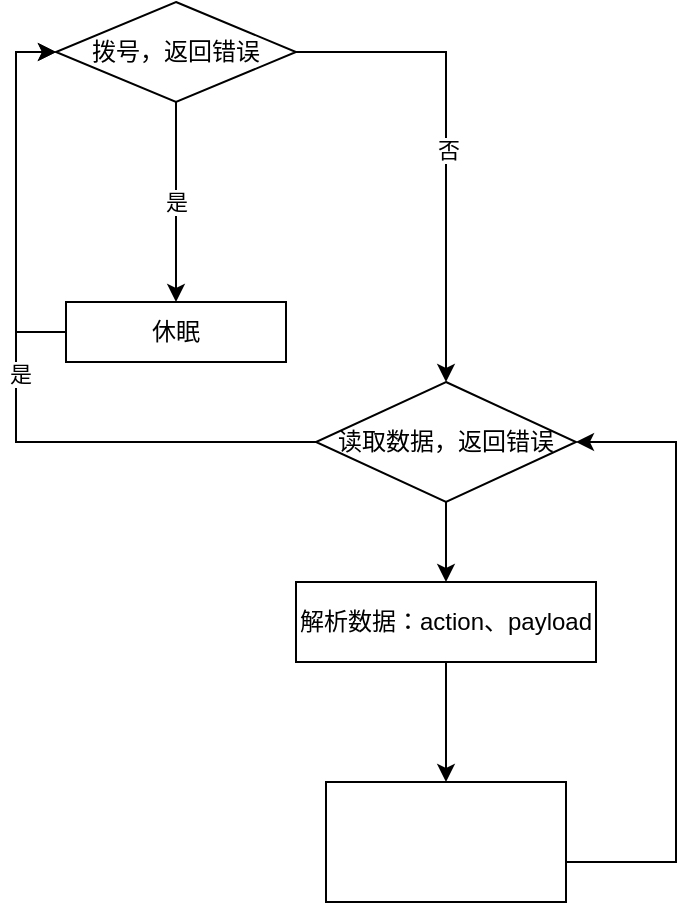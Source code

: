 <mxfile version="20.3.6" type="github">
  <diagram id="sQ_ULxxS_rcZoh59_iK4" name="第 1 页">
    <mxGraphModel dx="1357" dy="802" grid="1" gridSize="10" guides="1" tooltips="1" connect="1" arrows="1" fold="1" page="1" pageScale="1" pageWidth="827" pageHeight="1169" math="0" shadow="0">
      <root>
        <mxCell id="0" />
        <mxCell id="1" parent="0" />
        <mxCell id="iXL8BwB4Hhvay0VVw7ke-7" style="edgeStyle=orthogonalEdgeStyle;rounded=0;orthogonalLoop=1;jettySize=auto;html=1;entryX=0.5;entryY=0;entryDx=0;entryDy=0;" edge="1" parent="1" source="iXL8BwB4Hhvay0VVw7ke-1" target="iXL8BwB4Hhvay0VVw7ke-2">
          <mxGeometry relative="1" as="geometry" />
        </mxCell>
        <mxCell id="iXL8BwB4Hhvay0VVw7ke-11" value="否" style="edgeLabel;html=1;align=center;verticalAlign=middle;resizable=0;points=[];" vertex="1" connectable="0" parent="iXL8BwB4Hhvay0VVw7ke-7">
          <mxGeometry x="0.033" y="1" relative="1" as="geometry">
            <mxPoint as="offset" />
          </mxGeometry>
        </mxCell>
        <mxCell id="iXL8BwB4Hhvay0VVw7ke-9" value="是" style="edgeStyle=orthogonalEdgeStyle;rounded=0;orthogonalLoop=1;jettySize=auto;html=1;exitX=0.5;exitY=1;exitDx=0;exitDy=0;entryX=0.5;entryY=0;entryDx=0;entryDy=0;" edge="1" parent="1" source="iXL8BwB4Hhvay0VVw7ke-1" target="iXL8BwB4Hhvay0VVw7ke-8">
          <mxGeometry relative="1" as="geometry" />
        </mxCell>
        <mxCell id="iXL8BwB4Hhvay0VVw7ke-1" value="拨号，返回错误" style="rhombus;whiteSpace=wrap;html=1;" vertex="1" parent="1">
          <mxGeometry x="140" y="170" width="120" height="50" as="geometry" />
        </mxCell>
        <mxCell id="iXL8BwB4Hhvay0VVw7ke-3" style="edgeStyle=orthogonalEdgeStyle;rounded=0;orthogonalLoop=1;jettySize=auto;html=1;entryX=0;entryY=0.5;entryDx=0;entryDy=0;" edge="1" parent="1" source="iXL8BwB4Hhvay0VVw7ke-2" target="iXL8BwB4Hhvay0VVw7ke-1">
          <mxGeometry relative="1" as="geometry" />
        </mxCell>
        <mxCell id="iXL8BwB4Hhvay0VVw7ke-5" value="是" style="edgeLabel;html=1;align=center;verticalAlign=middle;resizable=0;points=[];" vertex="1" connectable="0" parent="iXL8BwB4Hhvay0VVw7ke-3">
          <mxGeometry x="0.008" y="-2" relative="1" as="geometry">
            <mxPoint as="offset" />
          </mxGeometry>
        </mxCell>
        <mxCell id="iXL8BwB4Hhvay0VVw7ke-13" value="" style="edgeStyle=orthogonalEdgeStyle;rounded=0;orthogonalLoop=1;jettySize=auto;html=1;" edge="1" parent="1" source="iXL8BwB4Hhvay0VVw7ke-2" target="iXL8BwB4Hhvay0VVw7ke-12">
          <mxGeometry relative="1" as="geometry" />
        </mxCell>
        <mxCell id="iXL8BwB4Hhvay0VVw7ke-2" value="读取数据，返回错误" style="rhombus;whiteSpace=wrap;html=1;" vertex="1" parent="1">
          <mxGeometry x="270" y="360" width="130" height="60" as="geometry" />
        </mxCell>
        <mxCell id="iXL8BwB4Hhvay0VVw7ke-10" style="edgeStyle=orthogonalEdgeStyle;rounded=0;orthogonalLoop=1;jettySize=auto;html=1;entryX=0;entryY=0.5;entryDx=0;entryDy=0;" edge="1" parent="1" source="iXL8BwB4Hhvay0VVw7ke-8" target="iXL8BwB4Hhvay0VVw7ke-1">
          <mxGeometry relative="1" as="geometry">
            <Array as="points">
              <mxPoint x="120" y="335" />
              <mxPoint x="120" y="195" />
            </Array>
          </mxGeometry>
        </mxCell>
        <mxCell id="iXL8BwB4Hhvay0VVw7ke-8" value="休眠" style="whiteSpace=wrap;html=1;" vertex="1" parent="1">
          <mxGeometry x="145" y="320" width="110" height="30" as="geometry" />
        </mxCell>
        <mxCell id="iXL8BwB4Hhvay0VVw7ke-15" value="" style="edgeStyle=orthogonalEdgeStyle;rounded=0;orthogonalLoop=1;jettySize=auto;html=1;" edge="1" parent="1" source="iXL8BwB4Hhvay0VVw7ke-12" target="iXL8BwB4Hhvay0VVw7ke-14">
          <mxGeometry relative="1" as="geometry" />
        </mxCell>
        <mxCell id="iXL8BwB4Hhvay0VVw7ke-12" value="解析数据：action、payload" style="whiteSpace=wrap;html=1;" vertex="1" parent="1">
          <mxGeometry x="260" y="460" width="150" height="40" as="geometry" />
        </mxCell>
        <mxCell id="iXL8BwB4Hhvay0VVw7ke-17" style="edgeStyle=orthogonalEdgeStyle;rounded=0;orthogonalLoop=1;jettySize=auto;html=1;entryX=1;entryY=0.5;entryDx=0;entryDy=0;exitX=1;exitY=0.5;exitDx=0;exitDy=0;" edge="1" parent="1" source="iXL8BwB4Hhvay0VVw7ke-14" target="iXL8BwB4Hhvay0VVw7ke-2">
          <mxGeometry relative="1" as="geometry">
            <Array as="points">
              <mxPoint x="450" y="600" />
              <mxPoint x="450" y="390" />
            </Array>
          </mxGeometry>
        </mxCell>
        <mxCell id="iXL8BwB4Hhvay0VVw7ke-14" value="" style="rounded=0;whiteSpace=wrap;html=1;" vertex="1" parent="1">
          <mxGeometry x="275" y="560" width="120" height="60" as="geometry" />
        </mxCell>
      </root>
    </mxGraphModel>
  </diagram>
</mxfile>
